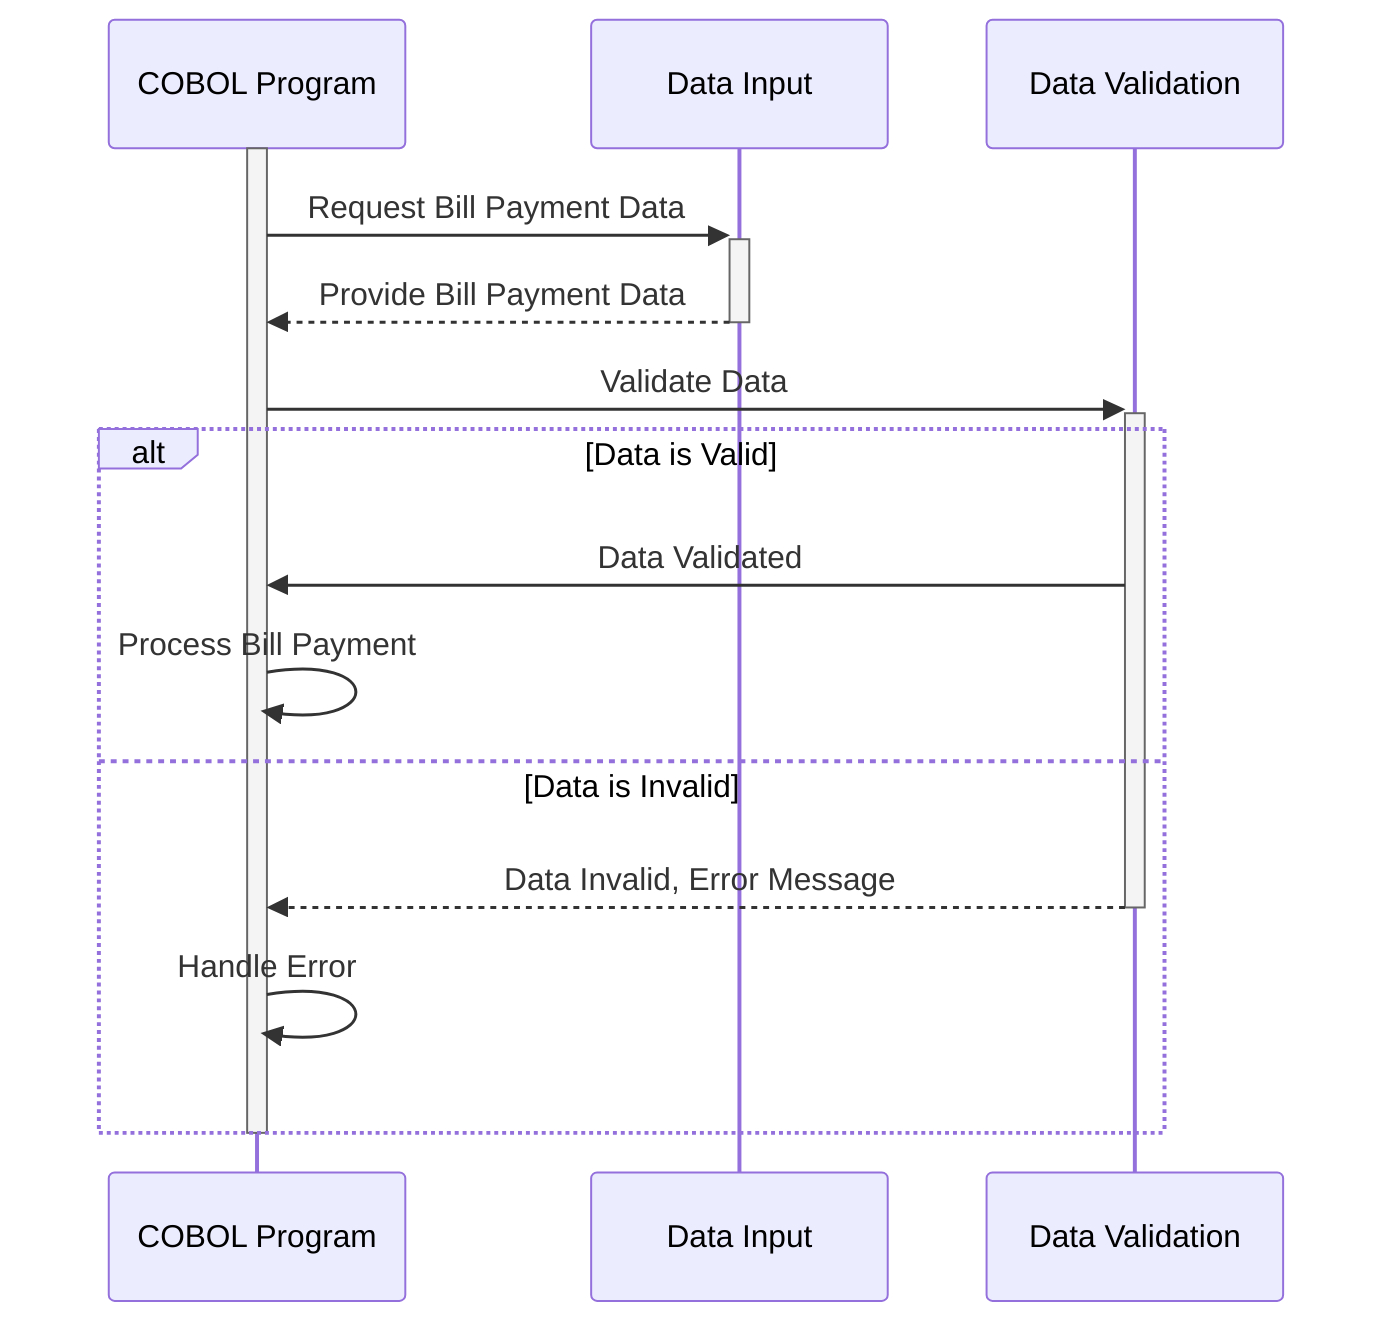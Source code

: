 sequenceDiagram
    participant COBOL Program
    participant Data Input
    participant Data Validation

    activate COBOL Program
    COBOL Program->>+Data Input: Request Bill Payment Data
    Data Input-->>-COBOL Program: Provide Bill Payment Data
    COBOL Program->>+Data Validation: Validate Data
    alt Data is Valid
        Data Validation->>COBOL Program: Data Validated
        COBOL Program->>COBOL Program: Process Bill Payment
    else Data is Invalid
        Data Validation-->>-COBOL Program: Data Invalid, Error Message
        COBOL Program->>COBOL Program: Handle Error
    end
    deactivate COBOL Program